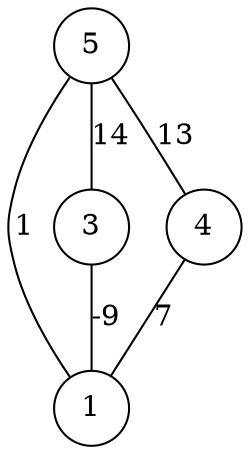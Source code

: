graph { 
	 fontname="Helvetica,Arial,sans-serif" 
	 node [shape = circle]; 
	 5 -- 1 [label = "1"];
	 5 -- 3 [label = "14"];
	 5 -- 4 [label = "13"];
	 4 -- 1 [label = "7"];
	 3 -- 1 [label = "-9"];
	 1;
	 3;
	 4;
	 5;
}
